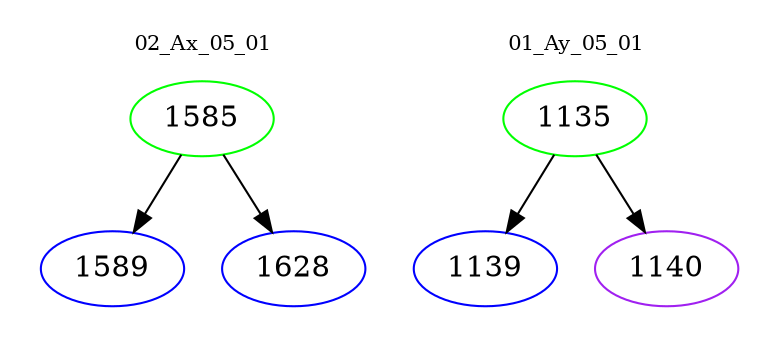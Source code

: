 digraph{
subgraph cluster_0 {
color = white
label = "02_Ax_05_01";
fontsize=10;
T0_1585 [label="1585", color="green"]
T0_1585 -> T0_1589 [color="black"]
T0_1589 [label="1589", color="blue"]
T0_1585 -> T0_1628 [color="black"]
T0_1628 [label="1628", color="blue"]
}
subgraph cluster_1 {
color = white
label = "01_Ay_05_01";
fontsize=10;
T1_1135 [label="1135", color="green"]
T1_1135 -> T1_1139 [color="black"]
T1_1139 [label="1139", color="blue"]
T1_1135 -> T1_1140 [color="black"]
T1_1140 [label="1140", color="purple"]
}
}
